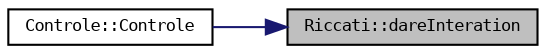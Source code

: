 digraph "Riccati::dareInteration"
{
 // LATEX_PDF_SIZE
  bgcolor="transparent";
  edge [fontname="DejaVuSansMono",fontsize="8",labelfontname="DejaVuSansMono",labelfontsize="8"];
  node [fontname="DejaVuSansMono",fontsize="8",shape=record];
  rankdir="RL";
  Node1 [label="Riccati::dareInteration",height=0.2,width=0.4,color="black", fillcolor="grey75", style="filled", fontcolor="black",tooltip=" "];
  Node1 -> Node2 [dir="back",color="midnightblue",fontsize="8",style="solid",fontname="DejaVuSansMono"];
  Node2 [label="Controle::Controle",height=0.2,width=0.4,color="black",URL="$classControle.html#a8ae9a213e4a15ac1af0f158e3b5dc2cb",tooltip="Construct a new Controle:: Controle object."];
}
